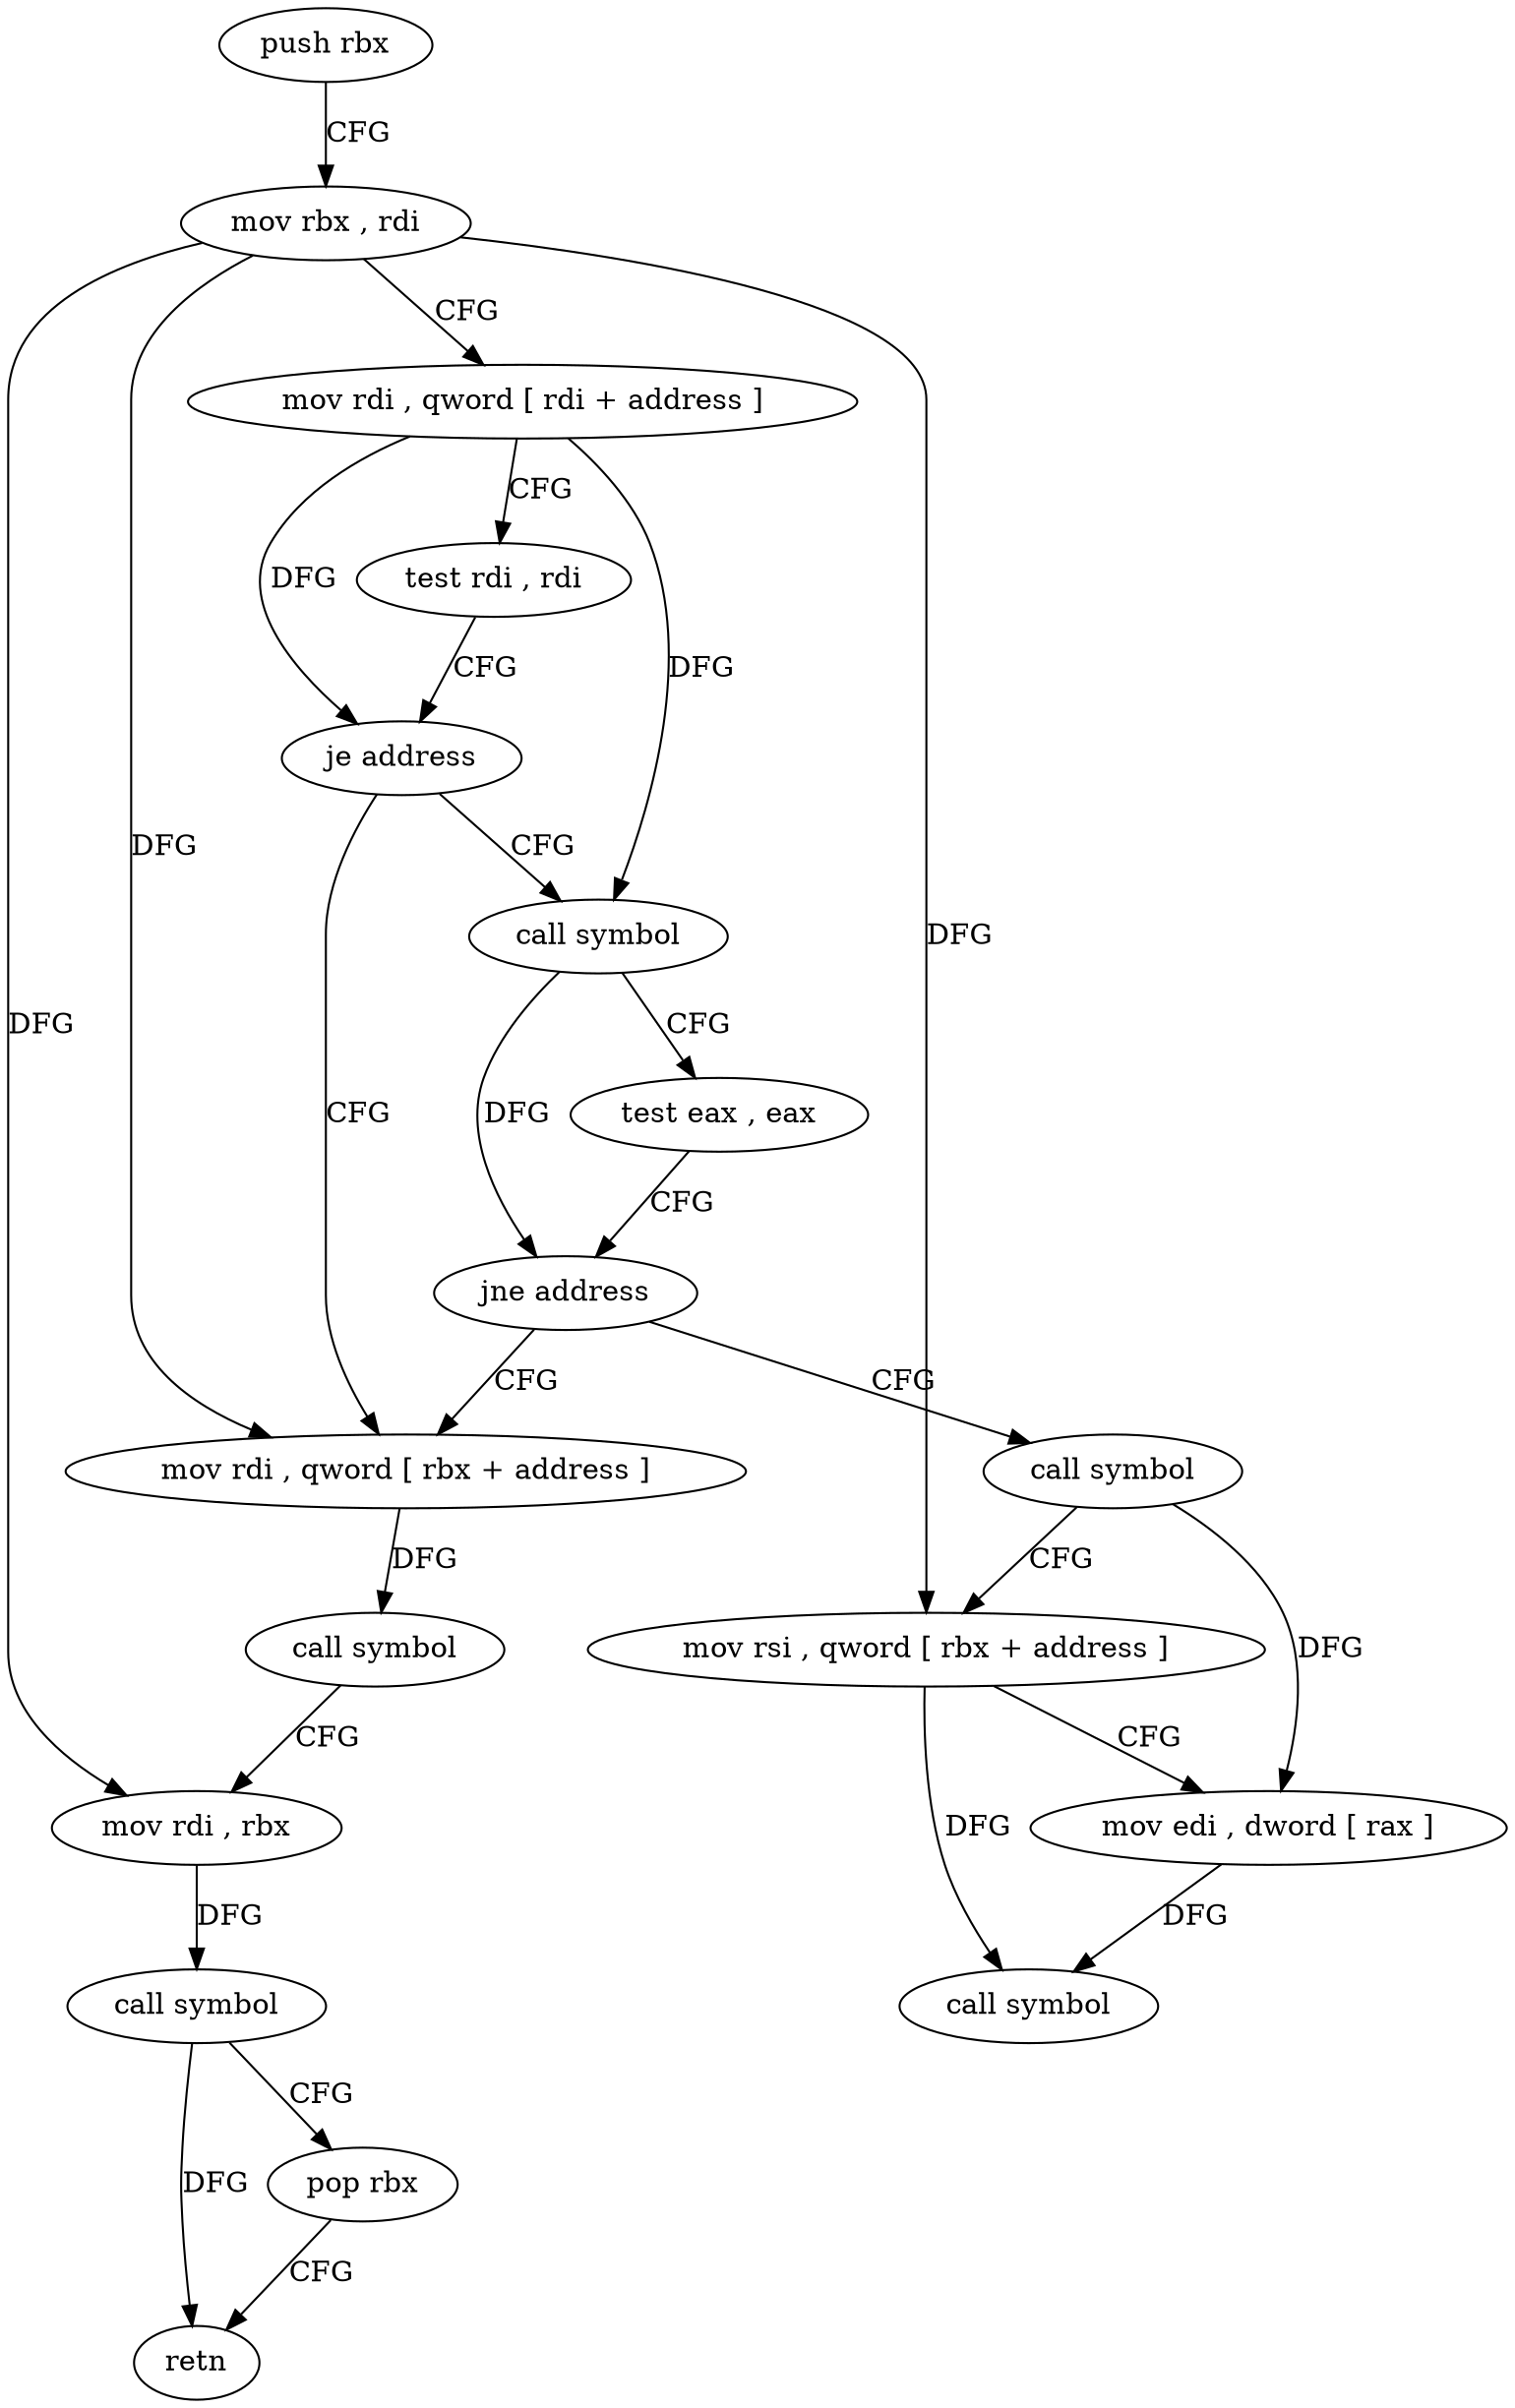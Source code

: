 digraph "func" {
"4233271" [label = "push rbx" ]
"4233272" [label = "mov rbx , rdi" ]
"4233275" [label = "mov rdi , qword [ rdi + address ]" ]
"4233279" [label = "test rdi , rdi" ]
"4233282" [label = "je address" ]
"4233293" [label = "mov rdi , qword [ rbx + address ]" ]
"4233284" [label = "call symbol" ]
"4233297" [label = "call symbol" ]
"4233302" [label = "mov rdi , rbx" ]
"4233305" [label = "call symbol" ]
"4233310" [label = "pop rbx" ]
"4233311" [label = "retn" ]
"4233289" [label = "test eax , eax" ]
"4233291" [label = "jne address" ]
"4233312" [label = "call symbol" ]
"4233317" [label = "mov rsi , qword [ rbx + address ]" ]
"4233321" [label = "mov edi , dword [ rax ]" ]
"4233323" [label = "call symbol" ]
"4233271" -> "4233272" [ label = "CFG" ]
"4233272" -> "4233275" [ label = "CFG" ]
"4233272" -> "4233293" [ label = "DFG" ]
"4233272" -> "4233302" [ label = "DFG" ]
"4233272" -> "4233317" [ label = "DFG" ]
"4233275" -> "4233279" [ label = "CFG" ]
"4233275" -> "4233282" [ label = "DFG" ]
"4233275" -> "4233284" [ label = "DFG" ]
"4233279" -> "4233282" [ label = "CFG" ]
"4233282" -> "4233293" [ label = "CFG" ]
"4233282" -> "4233284" [ label = "CFG" ]
"4233293" -> "4233297" [ label = "DFG" ]
"4233284" -> "4233289" [ label = "CFG" ]
"4233284" -> "4233291" [ label = "DFG" ]
"4233297" -> "4233302" [ label = "CFG" ]
"4233302" -> "4233305" [ label = "DFG" ]
"4233305" -> "4233310" [ label = "CFG" ]
"4233305" -> "4233311" [ label = "DFG" ]
"4233310" -> "4233311" [ label = "CFG" ]
"4233289" -> "4233291" [ label = "CFG" ]
"4233291" -> "4233312" [ label = "CFG" ]
"4233291" -> "4233293" [ label = "CFG" ]
"4233312" -> "4233317" [ label = "CFG" ]
"4233312" -> "4233321" [ label = "DFG" ]
"4233317" -> "4233321" [ label = "CFG" ]
"4233317" -> "4233323" [ label = "DFG" ]
"4233321" -> "4233323" [ label = "DFG" ]
}
